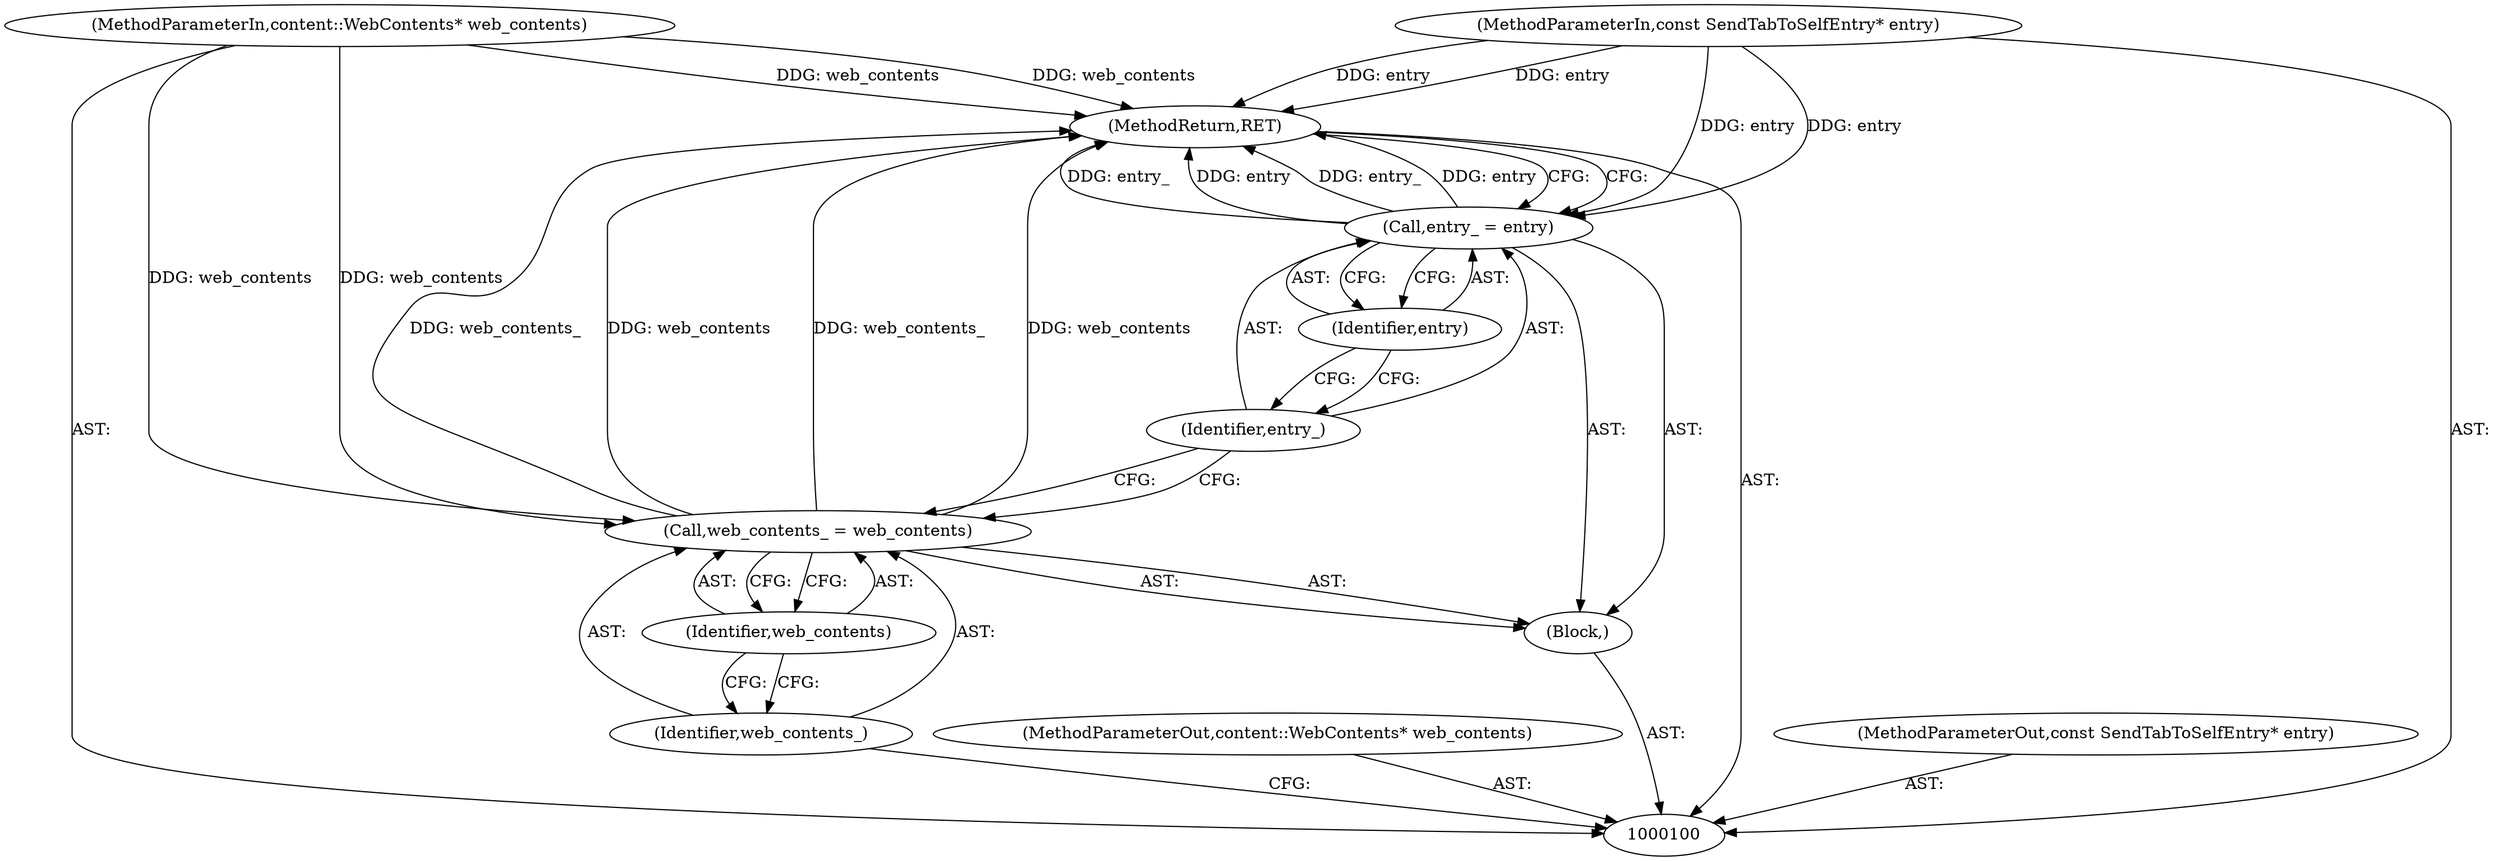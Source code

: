 digraph "0_Chrome_2a1d9fff62718d7175bf47c7903dda127ee0228c_2" {
"1000110" [label="(MethodReturn,RET)"];
"1000101" [label="(MethodParameterIn,content::WebContents* web_contents)"];
"1000122" [label="(MethodParameterOut,content::WebContents* web_contents)"];
"1000103" [label="(Block,)"];
"1000102" [label="(MethodParameterIn,const SendTabToSelfEntry* entry)"];
"1000123" [label="(MethodParameterOut,const SendTabToSelfEntry* entry)"];
"1000106" [label="(Identifier,web_contents)"];
"1000104" [label="(Call,web_contents_ = web_contents)"];
"1000105" [label="(Identifier,web_contents_)"];
"1000109" [label="(Identifier,entry)"];
"1000107" [label="(Call,entry_ = entry)"];
"1000108" [label="(Identifier,entry_)"];
"1000110" -> "1000100"  [label="AST: "];
"1000110" -> "1000107"  [label="CFG: "];
"1000107" -> "1000110"  [label="DDG: entry_"];
"1000107" -> "1000110"  [label="DDG: entry"];
"1000104" -> "1000110"  [label="DDG: web_contents_"];
"1000104" -> "1000110"  [label="DDG: web_contents"];
"1000102" -> "1000110"  [label="DDG: entry"];
"1000101" -> "1000110"  [label="DDG: web_contents"];
"1000101" -> "1000100"  [label="AST: "];
"1000101" -> "1000110"  [label="DDG: web_contents"];
"1000101" -> "1000104"  [label="DDG: web_contents"];
"1000122" -> "1000100"  [label="AST: "];
"1000103" -> "1000100"  [label="AST: "];
"1000104" -> "1000103"  [label="AST: "];
"1000107" -> "1000103"  [label="AST: "];
"1000102" -> "1000100"  [label="AST: "];
"1000102" -> "1000110"  [label="DDG: entry"];
"1000102" -> "1000107"  [label="DDG: entry"];
"1000123" -> "1000100"  [label="AST: "];
"1000106" -> "1000104"  [label="AST: "];
"1000106" -> "1000105"  [label="CFG: "];
"1000104" -> "1000106"  [label="CFG: "];
"1000104" -> "1000103"  [label="AST: "];
"1000104" -> "1000106"  [label="CFG: "];
"1000105" -> "1000104"  [label="AST: "];
"1000106" -> "1000104"  [label="AST: "];
"1000108" -> "1000104"  [label="CFG: "];
"1000104" -> "1000110"  [label="DDG: web_contents_"];
"1000104" -> "1000110"  [label="DDG: web_contents"];
"1000101" -> "1000104"  [label="DDG: web_contents"];
"1000105" -> "1000104"  [label="AST: "];
"1000105" -> "1000100"  [label="CFG: "];
"1000106" -> "1000105"  [label="CFG: "];
"1000109" -> "1000107"  [label="AST: "];
"1000109" -> "1000108"  [label="CFG: "];
"1000107" -> "1000109"  [label="CFG: "];
"1000107" -> "1000103"  [label="AST: "];
"1000107" -> "1000109"  [label="CFG: "];
"1000108" -> "1000107"  [label="AST: "];
"1000109" -> "1000107"  [label="AST: "];
"1000110" -> "1000107"  [label="CFG: "];
"1000107" -> "1000110"  [label="DDG: entry_"];
"1000107" -> "1000110"  [label="DDG: entry"];
"1000102" -> "1000107"  [label="DDG: entry"];
"1000108" -> "1000107"  [label="AST: "];
"1000108" -> "1000104"  [label="CFG: "];
"1000109" -> "1000108"  [label="CFG: "];
}

